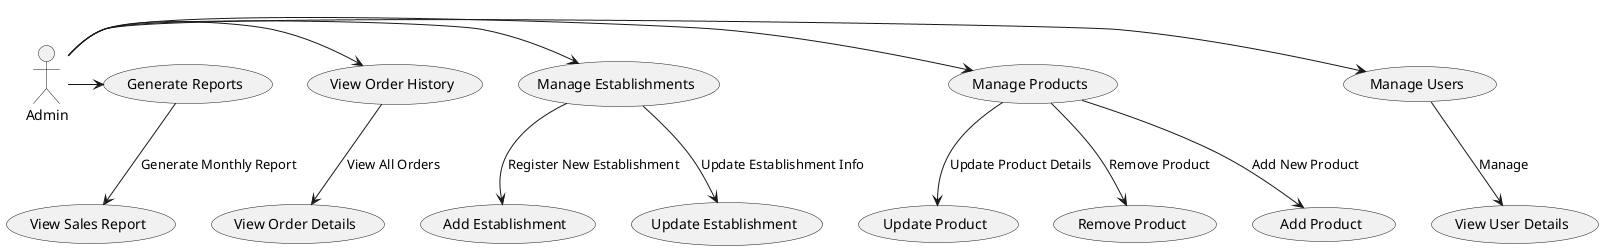 @startuml
actor Admin

Admin -> (Manage Users)
Admin -> (Manage Products)
Admin -> (Manage Establishments)
Admin -> (View Order History)
Admin -> (Generate Reports)

(Manage Users) --> (View User Details) : Manage
(Manage Products) --> (Add Product) : Add New Product
(Manage Products) --> (Update Product) : Update Product Details
(Manage Products) --> (Remove Product) : Remove Product
(Manage Establishments) --> (Add Establishment) : Register New Establishment
(Manage Establishments) --> (Update Establishment) : Update Establishment Info
(View Order History) --> (View Order Details) : View All Orders
(Generate Reports) --> (View Sales Report) : Generate Monthly Report

@enduml
